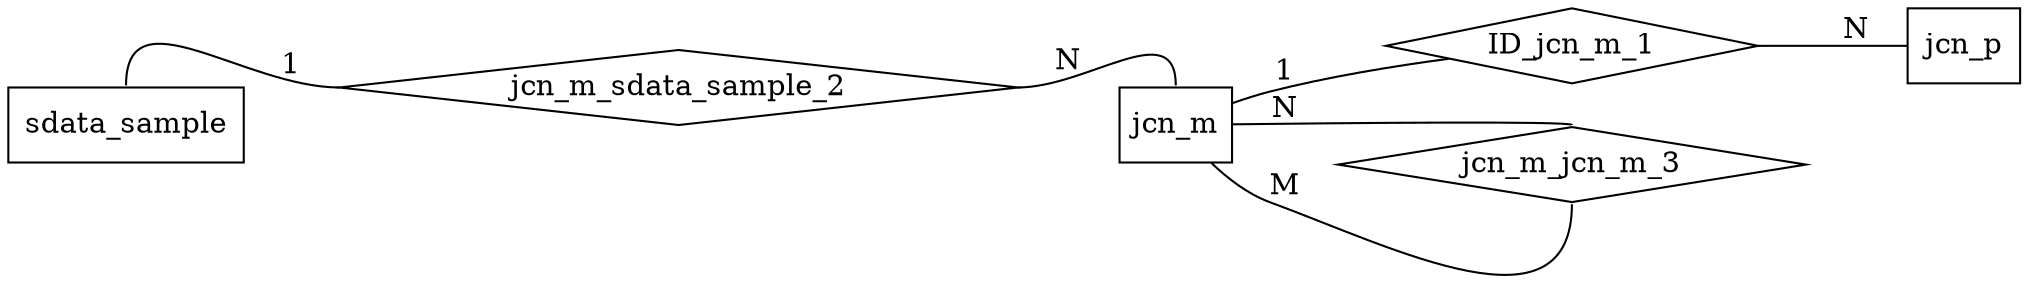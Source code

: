 digraph G {
	rankdir=LR;
	node [shape=box];
	edge [arrowhead=none];
	
jcn_m [texlbl="\graphicspath{{/home/jmfernandez/projects/BLUEPRINT/model/schema+tools/doc-templates/BLUEPRINT/icons/}} \arrayrulecolor{Black} \begin{tabular}{ c l }  \multicolumn{2}{c}{\textbf{\hyperref[tab:jcn_m]{\Large{}Exon Junction - Metadata File}}} \\ \hline \includegraphics[height=1.6ex]{pk.pdf} & \hyperref[column:jcn.m.analysis_id]{\textbf{analysis\_id}} \\  & \hyperref[column:jcn.m.alignment_algorithm]{alignment\_algorithm} \\  & \hyperref[column:jcn.m.analysis_group_id]{analysis\_group\_id} \\ \hyperref[column:sdata.sample.sample_id]{\includegraphics[height=1.6ex]{fk.pdf}} & \hyperref[column:jcn.m.analyzed_sample_id]{\textit{analyzed\_sample\_id}} \\  & \hyperref[column:jcn.m.assembly_version]{assembly\_version} \\ \hyperref[column:jcn.m.analysis_id]{\includegraphics[height=1.6ex]{fk.pdf}} & \hyperref[column:jcn.m.base_analysis_id]{\textit{\textbf{\textcolor{gray}{base\_analysis\_id}}}} \\  & \hyperref[column:jcn.m.data_status]{data\_status} \\  & \hyperref[column:jcn.m.experimental_group_id]{experimental\_group\_id} \\  & \hyperref[column:jcn.m.experimental_protocol]{\textcolor{gray}{experimental\_protocol}} \\  & \hyperref[column:jcn.m.note]{\textcolor{gray}{note}} \\  & \hyperref[column:jcn.m.other_analysis_algorithm]{\textcolor{gray}{other\_analysis\_algorithm}} \\  & \hyperref[column:jcn.m.platform]{platform} \\  & \hyperref[column:jcn.m.program_versions]{\textbf{\textcolor{gray}{program\_versions}}} \\  & \hyperref[column:jcn.m.raw_data_accession]{\textcolor{gray}{raw\_data\_accession}} \\  & \hyperref[column:jcn.m.raw_data_repository]{raw\_data\_repository} \\  & \hyperref[column:jcn.m.seq_coverage]{\textcolor{gray}{seq\_coverage}} \end{tabular}",style="top color=jcn_m,rounded corners,drop shadow",margin="0,0"];
jcn_p [texlbl="\graphicspath{{/home/jmfernandez/projects/BLUEPRINT/model/schema+tools/doc-templates/BLUEPRINT/icons/}} \arrayrulecolor{Black} \begin{tabular}{ c l }  \multicolumn{2}{c}{\textbf{\hyperref[tab:jcn_p]{\Large{}Exon Junction - Primary Analysis File}}} \\ \hline \hyperref[column:jcn.m.analysis_id]{\includegraphics[height=1.6ex]{fkpk.pdf}} & \hyperref[column:jcn.p.analysis_id]{\textit{\textbf{analysis\_id}}} \\ \includegraphics[height=1.6ex]{pk.pdf} & \hyperref[column:jcn.p.junction_id]{\textbf{junction\_id}} \\  & \hyperref[column:jcn.p.chromosome]{chromosome} \\  & \hyperref[column:jcn.p.chromosome_end]{chromosome\_end} \\  & \hyperref[column:jcn.p.chromosome_start]{chromosome\_start} \\  & \hyperref[column:jcn.p.chromosome_strand]{\textcolor{gray}{chromosome\_strand}} \\  & \hyperref[column:jcn.p.exon1_chromosome]{exon1\_chromosome} \\  & \hyperref[column:jcn.p.exon1_end]{exon1\_end} \\  & \hyperref[column:jcn.p.exon1_number_bases]{exon1\_number\_bases} \\  & \hyperref[column:jcn.p.exon1_strand]{\textcolor{gray}{exon1\_strand}} \\  & \hyperref[column:jcn.p.exon2_chromosome]{exon2\_chromosome} \\  & \hyperref[column:jcn.p.exon2_number_bases]{exon2\_number\_bases} \\  & \hyperref[column:jcn.p.exon2_start]{exon2\_start} \\  & \hyperref[column:jcn.p.exon2_strand]{\textcolor{gray}{exon2\_strand}} \\  & \hyperref[column:jcn.p.gene1_stable_id]{gene1\_stable\_id} \\  & \hyperref[column:jcn.p.gene2_stable_id]{\textcolor{gray}{gene2\_stable\_id}} \\  & \hyperref[column:jcn.p.is_fusion_gene]{\textcolor{gray}{is\_fusion\_gene}} \\  & \hyperref[column:jcn.p.is_novel_splice_form]{\textcolor{gray}{is\_novel\_splice\_form}} \\  & \hyperref[column:jcn.p.junction_read_count]{junction\_read\_count} \\  & \hyperref[column:jcn.p.junction_seq]{\textcolor{gray}{junction\_seq}} \\  & \hyperref[column:jcn.p.junction_type]{\textcolor{gray}{junction\_type}} \\  & \hyperref[column:jcn.p.note]{\textcolor{gray}{note}} \\  & \hyperref[column:jcn.p.probability]{\textcolor{gray}{probability}} \\  & \hyperref[column:jcn.p.quality_score]{\textcolor{gray}{quality\_score}} \\  & \hyperref[column:jcn.p.validation_platform]{\textcolor{gray}{validation\_platform}} \\  & \hyperref[column:jcn.p.validation_status]{validation\_status} \end{tabular}",style="top color=jcn_p,rounded corners,drop shadow,double distance=2pt",margin="0,0"];
	{ rank=same; jcn_m }
	
	node [shape=diamond, texlbl="Identifies"];
	
	
	ID_jcn_m_1 [style="top color=jcn_m,drop shadow,double distance=2pt"];
	jcn_m -> ID_jcn_m_1  [label="1"];
	ID_jcn_m_1 -> jcn_p [label="N",style="double distance=2pt"];
	
	node [shape=diamond];
	
	
	jcn_m_sdata_sample_2 [style="top color=sdata_sample,drop shadow",texlbl="\parbox{3cm}{\centering Relationship \linebreak \textit{\small(analyzed\_)}}"];
	sdata_sample [shape="box",style="top color=sdata_sample,rounded corners,drop shadow",texlbl="\textbf{\hyperref[tab:sdata_sample]{\Large{}Analyzed Sample Data File}}"];
	sdata_sample:n -> jcn_m_sdata_sample_2:w [label="1"];
	jcn_m_sdata_sample_2:e -> jcn_m:n [label="N",style="double distance=2pt"];
	
	jcn_m_jcn_m_3 [style="top color=jcn_m,drop shadow",texlbl="\parbox{3cm}{\centering Relationship \linebreak \textit{\small(base\_)}}"];
	
	jcn_m -> jcn_m_jcn_m_3:s [label="M"];
	jcn_m_jcn_m_3:n -> jcn_m [label="N",style=""];
}
